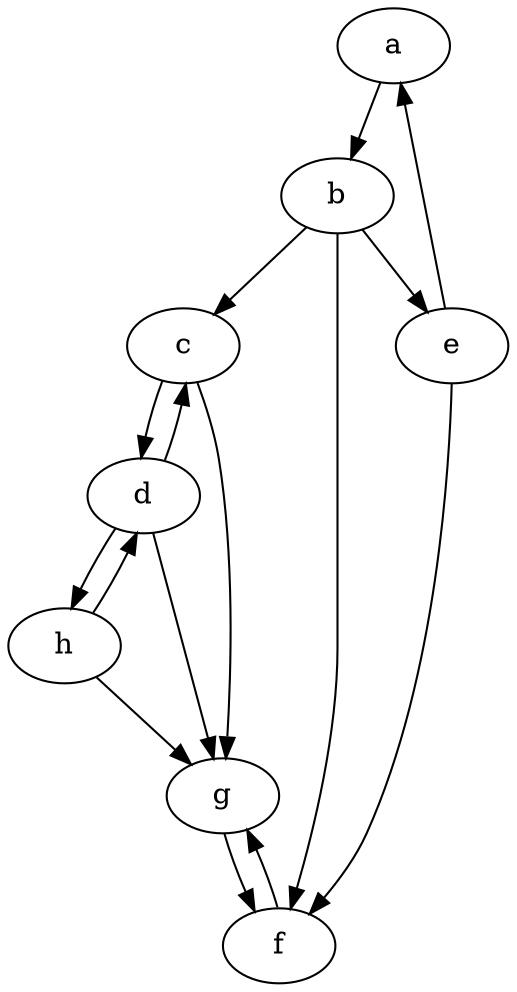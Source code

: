 digraph "sample" {
      a -> b
      b -> {  c e f }
      c -> { d g }
      d -> { c g h }
      e -> { a f }
      f -> g
      g -> f
      h -> { g d }
}
